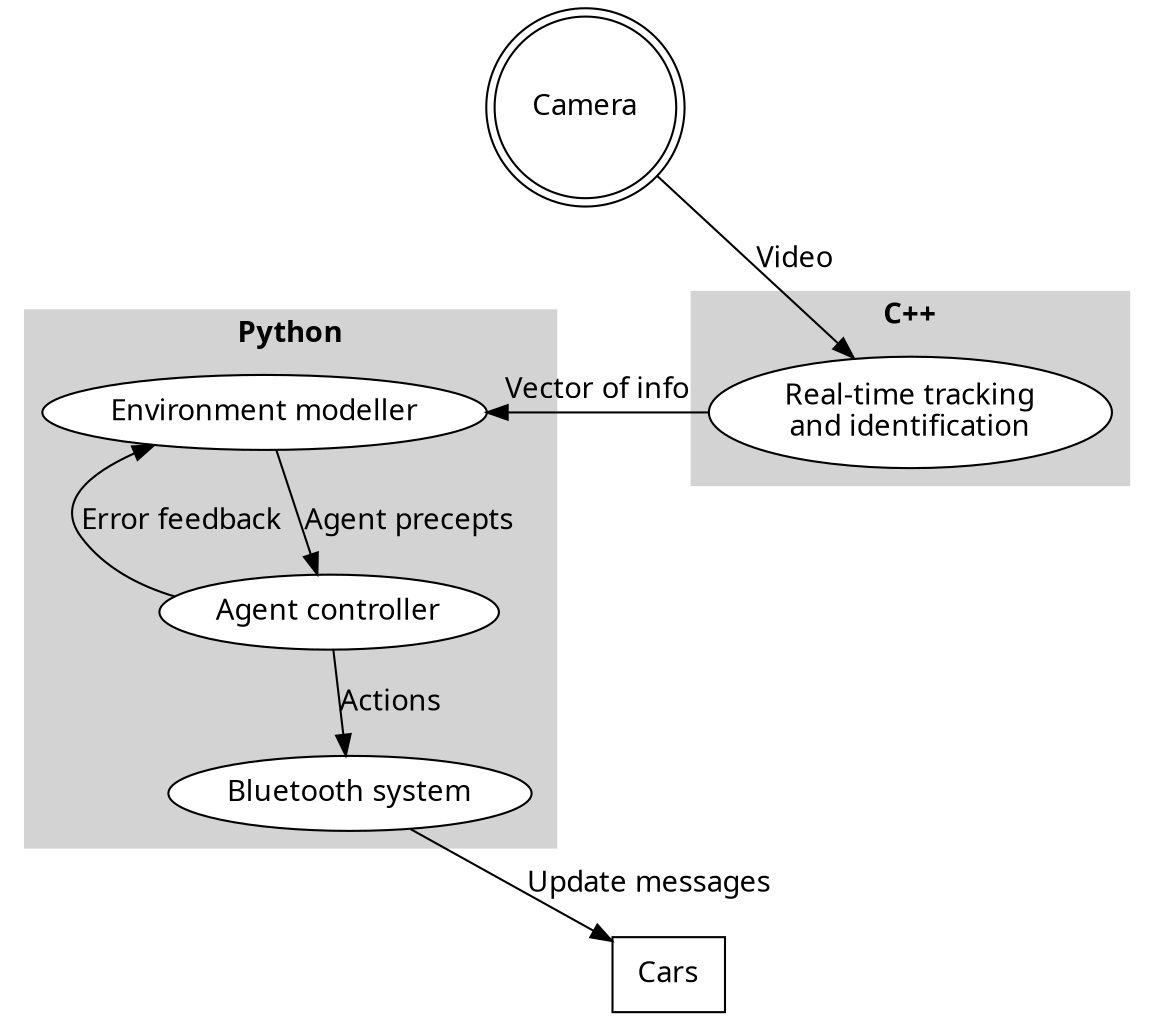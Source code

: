 digraph G {
	graph [dpi=200,fontname="Ubuntu Bold"];
	node [fontname="Ubuntu"];
	edge [fontname="Ubuntu"];
    s0 [label="Camera",shape=doublecircle];
	subgraph cluster_0 {
	    style=filled;
		color=lightgrey;
		label="C++";
		node [style=filled,fillcolor=white];
		s1 [label="Real-time tracking\nand identification"];
	}
	subgraph cluster_1 {
	    style=filled;
	    color=lightgrey;
	    label="Python";
		node [style=filled,fillcolor=white];
		s2 [label="Environment modeller"];
		s3 [label="Agent controller"];
		s4 [label="Bluetooth system"];
	}
	s5 [label="Cars",shape=rect];
	s0 -> s1 [label="Video"];
	s0 -> s2 [style=invis];
	s1 -> s2 [label="Vector of info",constraint=false];
	s1 -> s5 [style=invis];
	s2 -> s3 [label="Error feedback",dir=back];
	s3 -> s2 [label="Agent precepts",dir=back];
	s3 -> s4 [label="Actions"];
	s4 -> s5 [label="Update messages"];
}
